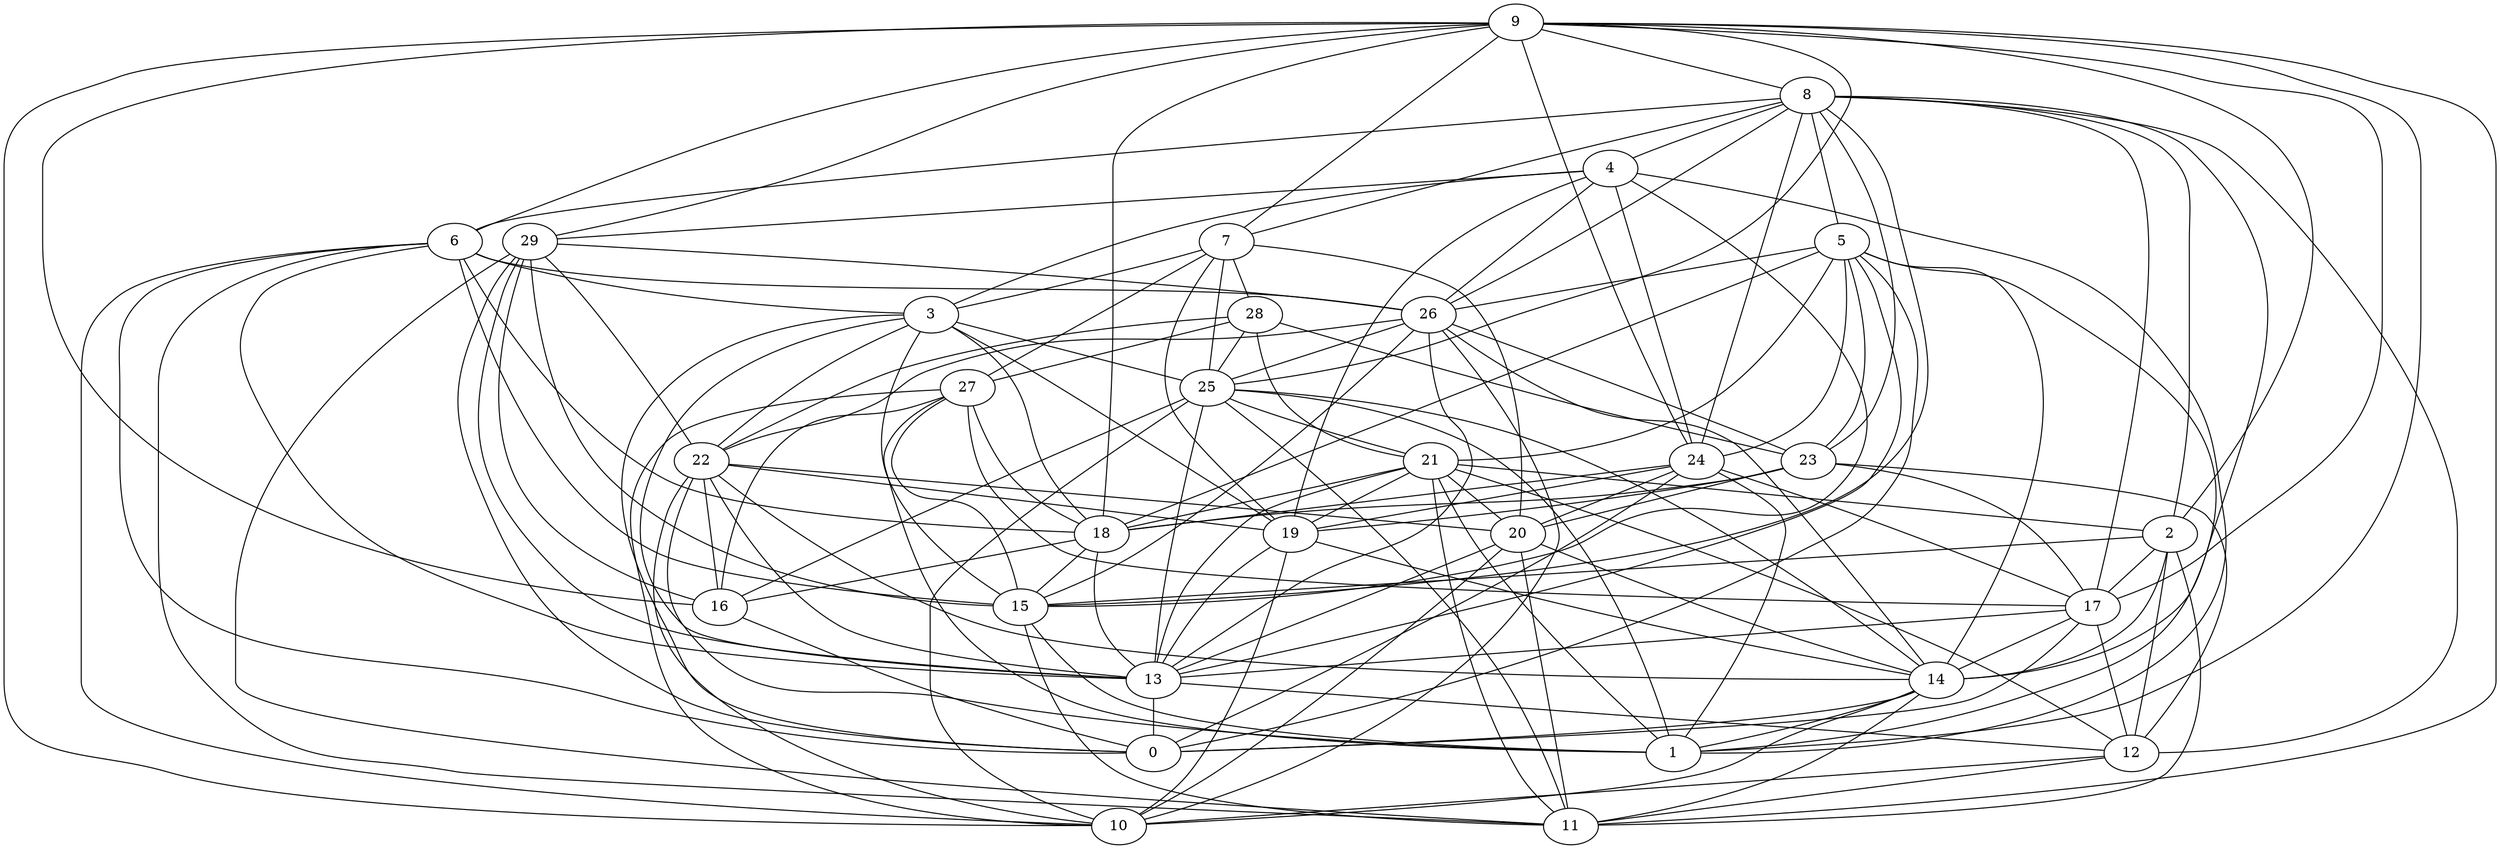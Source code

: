 digraph GG_graph {

subgraph G_graph {
edge [color = black]
"27" -> "10" [dir = none]
"9" -> "8" [dir = none]
"9" -> "11" [dir = none]
"9" -> "1" [dir = none]
"9" -> "18" [dir = none]
"9" -> "17" [dir = none]
"9" -> "10" [dir = none]
"9" -> "29" [dir = none]
"9" -> "2" [dir = none]
"22" -> "13" [dir = none]
"22" -> "19" [dir = none]
"22" -> "1" [dir = none]
"12" -> "10" [dir = none]
"12" -> "11" [dir = none]
"20" -> "11" [dir = none]
"20" -> "13" [dir = none]
"13" -> "12" [dir = none]
"29" -> "16" [dir = none]
"29" -> "11" [dir = none]
"15" -> "11" [dir = none]
"15" -> "1" [dir = none]
"18" -> "13" [dir = none]
"16" -> "0" [dir = none]
"19" -> "13" [dir = none]
"19" -> "14" [dir = none]
"3" -> "22" [dir = none]
"3" -> "13" [dir = none]
"6" -> "18" [dir = none]
"6" -> "15" [dir = none]
"6" -> "0" [dir = none]
"26" -> "10" [dir = none]
"26" -> "22" [dir = none]
"26" -> "25" [dir = none]
"14" -> "11" [dir = none]
"8" -> "15" [dir = none]
"8" -> "26" [dir = none]
"21" -> "11" [dir = none]
"23" -> "12" [dir = none]
"28" -> "22" [dir = none]
"28" -> "23" [dir = none]
"17" -> "13" [dir = none]
"25" -> "11" [dir = none]
"25" -> "13" [dir = none]
"25" -> "1" [dir = none]
"2" -> "14" [dir = none]
"7" -> "27" [dir = none]
"7" -> "25" [dir = none]
"7" -> "19" [dir = none]
"24" -> "1" [dir = none]
"24" -> "0" [dir = none]
"5" -> "23" [dir = none]
"5" -> "0" [dir = none]
"5" -> "21" [dir = none]
"5" -> "13" [dir = none]
"5" -> "18" [dir = none]
"4" -> "24" [dir = none]
"4" -> "1" [dir = none]
"4" -> "19" [dir = none]
"3" -> "15" [dir = none]
"22" -> "14" [dir = none]
"22" -> "10" [dir = none]
"8" -> "6" [dir = none]
"4" -> "26" [dir = none]
"27" -> "15" [dir = none]
"13" -> "0" [dir = none]
"21" -> "13" [dir = none]
"6" -> "26" [dir = none]
"2" -> "15" [dir = none]
"21" -> "20" [dir = none]
"26" -> "13" [dir = none]
"8" -> "7" [dir = none]
"25" -> "10" [dir = none]
"3" -> "19" [dir = none]
"28" -> "27" [dir = none]
"9" -> "24" [dir = none]
"3" -> "0" [dir = none]
"24" -> "18" [dir = none]
"14" -> "0" [dir = none]
"23" -> "20" [dir = none]
"23" -> "17" [dir = none]
"17" -> "12" [dir = none]
"7" -> "28" [dir = none]
"25" -> "14" [dir = none]
"3" -> "25" [dir = none]
"4" -> "3" [dir = none]
"28" -> "21" [dir = none]
"4" -> "29" [dir = none]
"7" -> "20" [dir = none]
"23" -> "19" [dir = none]
"14" -> "1" [dir = none]
"21" -> "18" [dir = none]
"9" -> "25" [dir = none]
"27" -> "18" [dir = none]
"26" -> "14" [dir = none]
"29" -> "13" [dir = none]
"8" -> "4" [dir = none]
"29" -> "26" [dir = none]
"24" -> "17" [dir = none]
"8" -> "23" [dir = none]
"27" -> "16" [dir = none]
"19" -> "10" [dir = none]
"29" -> "22" [dir = none]
"26" -> "23" [dir = none]
"21" -> "2" [dir = none]
"9" -> "16" [dir = none]
"8" -> "24" [dir = none]
"18" -> "15" [dir = none]
"27" -> "17" [dir = none]
"5" -> "26" [dir = none]
"9" -> "6" [dir = none]
"26" -> "15" [dir = none]
"22" -> "16" [dir = none]
"25" -> "21" [dir = none]
"4" -> "15" [dir = none]
"8" -> "17" [dir = none]
"17" -> "0" [dir = none]
"6" -> "3" [dir = none]
"6" -> "11" [dir = none]
"21" -> "12" [dir = none]
"23" -> "18" [dir = none]
"8" -> "2" [dir = none]
"9" -> "7" [dir = none]
"22" -> "20" [dir = none]
"2" -> "17" [dir = none]
"21" -> "1" [dir = none]
"20" -> "10" [dir = none]
"14" -> "10" [dir = none]
"5" -> "24" [dir = none]
"20" -> "14" [dir = none]
"6" -> "10" [dir = none]
"21" -> "19" [dir = none]
"25" -> "16" [dir = none]
"24" -> "20" [dir = none]
"8" -> "14" [dir = none]
"5" -> "1" [dir = none]
"2" -> "11" [dir = none]
"24" -> "19" [dir = none]
"27" -> "1" [dir = none]
"8" -> "12" [dir = none]
"2" -> "12" [dir = none]
"18" -> "16" [dir = none]
"29" -> "0" [dir = none]
"6" -> "13" [dir = none]
"5" -> "14" [dir = none]
"3" -> "18" [dir = none]
"8" -> "5" [dir = none]
"7" -> "3" [dir = none]
"29" -> "15" [dir = none]
"28" -> "25" [dir = none]
"17" -> "14" [dir = none]
}

}

